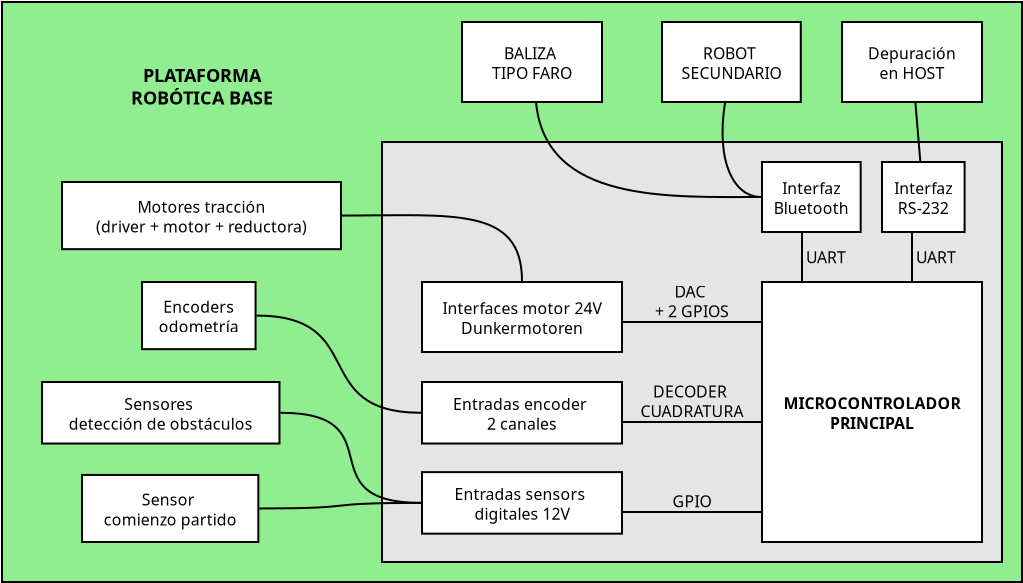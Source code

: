 <?xml version="1.0" encoding="UTF-8"?>
<dia:diagram xmlns:dia="http://www.lysator.liu.se/~alla/dia/">
  <dia:layer name="Fondo" visible="true" active="true">
    <dia:object type="Standard - Box" version="0" id="O0">
      <dia:attribute name="obj_pos">
        <dia:point val="-8,-24"/>
      </dia:attribute>
      <dia:attribute name="obj_bb">
        <dia:rectangle val="-8.05,-24.05;43.05,5.05"/>
      </dia:attribute>
      <dia:attribute name="elem_corner">
        <dia:point val="-8,-24"/>
      </dia:attribute>
      <dia:attribute name="elem_width">
        <dia:real val="51"/>
      </dia:attribute>
      <dia:attribute name="elem_height">
        <dia:real val="29"/>
      </dia:attribute>
      <dia:attribute name="border_width">
        <dia:real val="0.1"/>
      </dia:attribute>
      <dia:attribute name="inner_color">
        <dia:color val="#90ee90"/>
      </dia:attribute>
      <dia:attribute name="show_background">
        <dia:boolean val="true"/>
      </dia:attribute>
    </dia:object>
    <dia:object type="Standard - Box" version="0" id="O1">
      <dia:attribute name="obj_pos">
        <dia:point val="11,-17"/>
      </dia:attribute>
      <dia:attribute name="obj_bb">
        <dia:rectangle val="10.95,-17.05;42.05,4.05"/>
      </dia:attribute>
      <dia:attribute name="elem_corner">
        <dia:point val="11,-17"/>
      </dia:attribute>
      <dia:attribute name="elem_width">
        <dia:real val="31"/>
      </dia:attribute>
      <dia:attribute name="elem_height">
        <dia:real val="21"/>
      </dia:attribute>
      <dia:attribute name="border_width">
        <dia:real val="0.1"/>
      </dia:attribute>
      <dia:attribute name="inner_color">
        <dia:color val="#e5e5e5"/>
      </dia:attribute>
      <dia:attribute name="show_background">
        <dia:boolean val="true"/>
      </dia:attribute>
    </dia:object>
    <dia:object type="Standard - Text" version="1" id="O2">
      <dia:attribute name="obj_pos">
        <dia:point val="32,-11.25"/>
      </dia:attribute>
      <dia:attribute name="obj_bb">
        <dia:rectangle val="32,-11.711;34.343,-10.789"/>
      </dia:attribute>
      <dia:attribute name="text">
        <dia:composite type="text">
          <dia:attribute name="string">
            <dia:string># UART#</dia:string>
          </dia:attribute>
          <dia:attribute name="font">
            <dia:font family="sans" style="0" name="Helvetica"/>
          </dia:attribute>
          <dia:attribute name="height">
            <dia:real val="0.988"/>
          </dia:attribute>
          <dia:attribute name="pos">
            <dia:point val="32,-10.976"/>
          </dia:attribute>
          <dia:attribute name="color">
            <dia:color val="#000000"/>
          </dia:attribute>
          <dia:attribute name="alignment">
            <dia:enum val="0"/>
          </dia:attribute>
        </dia:composite>
      </dia:attribute>
      <dia:attribute name="valign">
        <dia:enum val="2"/>
      </dia:attribute>
      <dia:connections>
        <dia:connection handle="0" to="O4" connection="0"/>
      </dia:connections>
    </dia:object>
    <dia:object type="Standard - Text" version="1" id="O3">
      <dia:attribute name="obj_pos">
        <dia:point val="37.5,-11.25"/>
      </dia:attribute>
      <dia:attribute name="obj_bb">
        <dia:rectangle val="37.5,-11.711;39.843,-10.789"/>
      </dia:attribute>
      <dia:attribute name="text">
        <dia:composite type="text">
          <dia:attribute name="string">
            <dia:string># UART#</dia:string>
          </dia:attribute>
          <dia:attribute name="font">
            <dia:font family="sans" style="0" name="Helvetica"/>
          </dia:attribute>
          <dia:attribute name="height">
            <dia:real val="0.988"/>
          </dia:attribute>
          <dia:attribute name="pos">
            <dia:point val="37.5,-10.976"/>
          </dia:attribute>
          <dia:attribute name="color">
            <dia:color val="#000000"/>
          </dia:attribute>
          <dia:attribute name="alignment">
            <dia:enum val="0"/>
          </dia:attribute>
        </dia:composite>
      </dia:attribute>
      <dia:attribute name="valign">
        <dia:enum val="2"/>
      </dia:attribute>
      <dia:connections>
        <dia:connection handle="0" to="O5" connection="0"/>
      </dia:connections>
    </dia:object>
    <dia:object type="Standard - Line" version="0" id="O4">
      <dia:attribute name="obj_pos">
        <dia:point val="32,-12.5"/>
      </dia:attribute>
      <dia:attribute name="obj_bb">
        <dia:rectangle val="31.95,-12.55;32.05,-9.95"/>
      </dia:attribute>
      <dia:attribute name="conn_endpoints">
        <dia:point val="32,-12.5"/>
        <dia:point val="32,-10"/>
      </dia:attribute>
      <dia:attribute name="numcp">
        <dia:int val="1"/>
      </dia:attribute>
    </dia:object>
    <dia:object type="Standard - Line" version="0" id="O5">
      <dia:attribute name="obj_pos">
        <dia:point val="37.5,-12.5"/>
      </dia:attribute>
      <dia:attribute name="obj_bb">
        <dia:rectangle val="37.45,-12.55;37.55,-9.95"/>
      </dia:attribute>
      <dia:attribute name="conn_endpoints">
        <dia:point val="37.5,-12.5"/>
        <dia:point val="37.5,-10"/>
      </dia:attribute>
      <dia:attribute name="numcp">
        <dia:int val="1"/>
      </dia:attribute>
    </dia:object>
    <dia:object type="Standard - Text" version="1" id="O6">
      <dia:attribute name="obj_pos">
        <dia:point val="26.5,-8"/>
      </dia:attribute>
      <dia:attribute name="obj_bb">
        <dia:rectangle val="24.444,-9.91;28.556,-8"/>
      </dia:attribute>
      <dia:attribute name="text">
        <dia:composite type="text">
          <dia:attribute name="string">
            <dia:string>#DAC 
+ 2 GPIOS#</dia:string>
          </dia:attribute>
          <dia:attribute name="font">
            <dia:font family="sans" style="0" name="Helvetica"/>
          </dia:attribute>
          <dia:attribute name="height">
            <dia:real val="0.988"/>
          </dia:attribute>
          <dia:attribute name="pos">
            <dia:point val="26.5,-9.175"/>
          </dia:attribute>
          <dia:attribute name="color">
            <dia:color val="#000000"/>
          </dia:attribute>
          <dia:attribute name="alignment">
            <dia:enum val="1"/>
          </dia:attribute>
        </dia:composite>
      </dia:attribute>
      <dia:attribute name="valign">
        <dia:enum val="1"/>
      </dia:attribute>
      <dia:connections>
        <dia:connection handle="0" to="O17" connection="0"/>
      </dia:connections>
    </dia:object>
    <dia:object type="Standard - Line" version="0" id="O7">
      <dia:attribute name="obj_pos">
        <dia:point val="23,-3"/>
      </dia:attribute>
      <dia:attribute name="obj_bb">
        <dia:rectangle val="22.95,-3.05;30.05,-2.95"/>
      </dia:attribute>
      <dia:attribute name="conn_endpoints">
        <dia:point val="23,-3"/>
        <dia:point val="30,-3"/>
      </dia:attribute>
      <dia:attribute name="numcp">
        <dia:int val="1"/>
      </dia:attribute>
    </dia:object>
    <dia:object type="Standard - Text" version="1" id="O8">
      <dia:attribute name="obj_pos">
        <dia:point val="26.5,-3"/>
      </dia:attribute>
      <dia:attribute name="obj_bb">
        <dia:rectangle val="23.805,-4.91;29.195,-3"/>
      </dia:attribute>
      <dia:attribute name="text">
        <dia:composite type="text">
          <dia:attribute name="string">
            <dia:string>#DECODER 
CUADRATURA#</dia:string>
          </dia:attribute>
          <dia:attribute name="font">
            <dia:font family="sans" style="0" name="Helvetica"/>
          </dia:attribute>
          <dia:attribute name="height">
            <dia:real val="0.988"/>
          </dia:attribute>
          <dia:attribute name="pos">
            <dia:point val="26.5,-4.175"/>
          </dia:attribute>
          <dia:attribute name="color">
            <dia:color val="#000000"/>
          </dia:attribute>
          <dia:attribute name="alignment">
            <dia:enum val="1"/>
          </dia:attribute>
        </dia:composite>
      </dia:attribute>
      <dia:attribute name="valign">
        <dia:enum val="1"/>
      </dia:attribute>
      <dia:connections>
        <dia:connection handle="0" to="O7" connection="0"/>
      </dia:connections>
    </dia:object>
    <dia:object type="Flowchart - Box" version="0" id="O9">
      <dia:attribute name="obj_pos">
        <dia:point val="30,-10"/>
      </dia:attribute>
      <dia:attribute name="obj_bb">
        <dia:rectangle val="29.95,-10.05;41.05,3.05"/>
      </dia:attribute>
      <dia:attribute name="elem_corner">
        <dia:point val="30,-10"/>
      </dia:attribute>
      <dia:attribute name="elem_width">
        <dia:real val="11.0"/>
      </dia:attribute>
      <dia:attribute name="elem_height">
        <dia:real val="13"/>
      </dia:attribute>
      <dia:attribute name="border_width">
        <dia:real val="0.1"/>
      </dia:attribute>
      <dia:attribute name="show_background">
        <dia:boolean val="true"/>
      </dia:attribute>
      <dia:attribute name="padding">
        <dia:real val="0.5"/>
      </dia:attribute>
      <dia:attribute name="text">
        <dia:composite type="text">
          <dia:attribute name="string">
            <dia:string>#MICROCONTROLADOR
PRINCIPAL#</dia:string>
          </dia:attribute>
          <dia:attribute name="font">
            <dia:font family="sans" style="80" name="Helvetica-Bold"/>
          </dia:attribute>
          <dia:attribute name="height">
            <dia:real val="0.988"/>
          </dia:attribute>
          <dia:attribute name="pos">
            <dia:point val="35.5,-3.753"/>
          </dia:attribute>
          <dia:attribute name="color">
            <dia:color val="#000000"/>
          </dia:attribute>
          <dia:attribute name="alignment">
            <dia:enum val="1"/>
          </dia:attribute>
        </dia:composite>
      </dia:attribute>
    </dia:object>
    <dia:object type="Flowchart - Box" version="0" id="O10">
      <dia:attribute name="obj_pos">
        <dia:point val="36,-16"/>
      </dia:attribute>
      <dia:attribute name="obj_bb">
        <dia:rectangle val="35.95,-16.05;40.18,-12.45"/>
      </dia:attribute>
      <dia:attribute name="elem_corner">
        <dia:point val="36,-16"/>
      </dia:attribute>
      <dia:attribute name="elem_width">
        <dia:real val="4.13"/>
      </dia:attribute>
      <dia:attribute name="elem_height">
        <dia:real val="3.5"/>
      </dia:attribute>
      <dia:attribute name="show_background">
        <dia:boolean val="true"/>
      </dia:attribute>
      <dia:attribute name="padding">
        <dia:real val="0.5"/>
      </dia:attribute>
      <dia:attribute name="text">
        <dia:composite type="text">
          <dia:attribute name="string">
            <dia:string>#Interfaz
RS-232#</dia:string>
          </dia:attribute>
          <dia:attribute name="font">
            <dia:font family="sans" style="0" name="Helvetica"/>
          </dia:attribute>
          <dia:attribute name="height">
            <dia:real val="0.988"/>
          </dia:attribute>
          <dia:attribute name="pos">
            <dia:point val="38.065,-14.503"/>
          </dia:attribute>
          <dia:attribute name="color">
            <dia:color val="#000000"/>
          </dia:attribute>
          <dia:attribute name="alignment">
            <dia:enum val="1"/>
          </dia:attribute>
        </dia:composite>
      </dia:attribute>
    </dia:object>
    <dia:object type="Flowchart - Box" version="0" id="O11">
      <dia:attribute name="obj_pos">
        <dia:point val="30,-16"/>
      </dia:attribute>
      <dia:attribute name="obj_bb">
        <dia:rectangle val="29.95,-16.05;34.983,-12.45"/>
      </dia:attribute>
      <dia:attribute name="elem_corner">
        <dia:point val="30,-16"/>
      </dia:attribute>
      <dia:attribute name="elem_width">
        <dia:real val="4.933"/>
      </dia:attribute>
      <dia:attribute name="elem_height">
        <dia:real val="3.5"/>
      </dia:attribute>
      <dia:attribute name="show_background">
        <dia:boolean val="true"/>
      </dia:attribute>
      <dia:attribute name="padding">
        <dia:real val="0.5"/>
      </dia:attribute>
      <dia:attribute name="text">
        <dia:composite type="text">
          <dia:attribute name="string">
            <dia:string>#Interfaz
Bluetooth#</dia:string>
          </dia:attribute>
          <dia:attribute name="font">
            <dia:font family="sans" style="0" name="Helvetica"/>
          </dia:attribute>
          <dia:attribute name="height">
            <dia:real val="0.988"/>
          </dia:attribute>
          <dia:attribute name="pos">
            <dia:point val="32.466,-14.503"/>
          </dia:attribute>
          <dia:attribute name="color">
            <dia:color val="#000000"/>
          </dia:attribute>
          <dia:attribute name="alignment">
            <dia:enum val="1"/>
          </dia:attribute>
        </dia:composite>
      </dia:attribute>
    </dia:object>
    <dia:object type="Flowchart - Box" version="0" id="O12">
      <dia:attribute name="obj_pos">
        <dia:point val="-1,-10"/>
      </dia:attribute>
      <dia:attribute name="obj_bb">
        <dia:rectangle val="-1.05,-10.05;4.728,-6.592"/>
      </dia:attribute>
      <dia:attribute name="elem_corner">
        <dia:point val="-1,-10"/>
      </dia:attribute>
      <dia:attribute name="elem_width">
        <dia:real val="5.678"/>
      </dia:attribute>
      <dia:attribute name="elem_height">
        <dia:real val="3.358"/>
      </dia:attribute>
      <dia:attribute name="border_width">
        <dia:real val="0.1"/>
      </dia:attribute>
      <dia:attribute name="show_background">
        <dia:boolean val="true"/>
      </dia:attribute>
      <dia:attribute name="padding">
        <dia:real val="0.5"/>
      </dia:attribute>
      <dia:attribute name="text">
        <dia:composite type="text">
          <dia:attribute name="string">
            <dia:string>#Encoders
odometría#</dia:string>
          </dia:attribute>
          <dia:attribute name="font">
            <dia:font family="sans" style="0" name="Helvetica"/>
          </dia:attribute>
          <dia:attribute name="height">
            <dia:real val="0.988"/>
          </dia:attribute>
          <dia:attribute name="pos">
            <dia:point val="1.839,-8.574"/>
          </dia:attribute>
          <dia:attribute name="color">
            <dia:color val="#000000"/>
          </dia:attribute>
          <dia:attribute name="alignment">
            <dia:enum val="1"/>
          </dia:attribute>
        </dia:composite>
      </dia:attribute>
    </dia:object>
    <dia:object type="Flowchart - Box" version="0" id="O13">
      <dia:attribute name="obj_pos">
        <dia:point val="-4,-0.353"/>
      </dia:attribute>
      <dia:attribute name="obj_bb">
        <dia:rectangle val="-4.05,-0.403;4.867,3.05"/>
      </dia:attribute>
      <dia:attribute name="elem_corner">
        <dia:point val="-4,-0.353"/>
      </dia:attribute>
      <dia:attribute name="elem_width">
        <dia:real val="8.817"/>
      </dia:attribute>
      <dia:attribute name="elem_height">
        <dia:real val="3.353"/>
      </dia:attribute>
      <dia:attribute name="border_width">
        <dia:real val="0.1"/>
      </dia:attribute>
      <dia:attribute name="show_background">
        <dia:boolean val="true"/>
      </dia:attribute>
      <dia:attribute name="padding">
        <dia:real val="0.5"/>
      </dia:attribute>
      <dia:attribute name="text">
        <dia:composite type="text">
          <dia:attribute name="string">
            <dia:string>#Sensor 
comienzo partido#</dia:string>
          </dia:attribute>
          <dia:attribute name="font">
            <dia:font family="sans" style="0" name="Helvetica"/>
          </dia:attribute>
          <dia:attribute name="height">
            <dia:real val="0.988"/>
          </dia:attribute>
          <dia:attribute name="pos">
            <dia:point val="0.409,1.071"/>
          </dia:attribute>
          <dia:attribute name="color">
            <dia:color val="#000000"/>
          </dia:attribute>
          <dia:attribute name="alignment">
            <dia:enum val="1"/>
          </dia:attribute>
        </dia:composite>
      </dia:attribute>
    </dia:object>
    <dia:object type="Flowchart - Box" version="0" id="O14">
      <dia:attribute name="obj_pos">
        <dia:point val="15,-23"/>
      </dia:attribute>
      <dia:attribute name="obj_bb">
        <dia:rectangle val="14.95,-23.05;22.05,-18.95"/>
      </dia:attribute>
      <dia:attribute name="elem_corner">
        <dia:point val="15,-23"/>
      </dia:attribute>
      <dia:attribute name="elem_width">
        <dia:real val="7"/>
      </dia:attribute>
      <dia:attribute name="elem_height">
        <dia:real val="4"/>
      </dia:attribute>
      <dia:attribute name="border_width">
        <dia:real val="0.1"/>
      </dia:attribute>
      <dia:attribute name="show_background">
        <dia:boolean val="true"/>
      </dia:attribute>
      <dia:attribute name="padding">
        <dia:real val="0.5"/>
      </dia:attribute>
      <dia:attribute name="text">
        <dia:composite type="text">
          <dia:attribute name="string">
            <dia:string>#BALIZA 
TIPO FARO#</dia:string>
          </dia:attribute>
          <dia:attribute name="font">
            <dia:font family="sans" style="0" name="Helvetica"/>
          </dia:attribute>
          <dia:attribute name="height">
            <dia:real val="0.988"/>
          </dia:attribute>
          <dia:attribute name="pos">
            <dia:point val="18.5,-21.253"/>
          </dia:attribute>
          <dia:attribute name="color">
            <dia:color val="#000000"/>
          </dia:attribute>
          <dia:attribute name="alignment">
            <dia:enum val="1"/>
          </dia:attribute>
        </dia:composite>
      </dia:attribute>
    </dia:object>
    <dia:object type="Flowchart - Box" version="0" id="O15">
      <dia:attribute name="obj_pos">
        <dia:point val="25,-23"/>
      </dia:attribute>
      <dia:attribute name="obj_bb">
        <dia:rectangle val="24.95,-23.05;31.988,-18.95"/>
      </dia:attribute>
      <dia:attribute name="elem_corner">
        <dia:point val="25,-23"/>
      </dia:attribute>
      <dia:attribute name="elem_width">
        <dia:real val="6.938"/>
      </dia:attribute>
      <dia:attribute name="elem_height">
        <dia:real val="4"/>
      </dia:attribute>
      <dia:attribute name="border_width">
        <dia:real val="0.1"/>
      </dia:attribute>
      <dia:attribute name="show_background">
        <dia:boolean val="true"/>
      </dia:attribute>
      <dia:attribute name="padding">
        <dia:real val="0.5"/>
      </dia:attribute>
      <dia:attribute name="text">
        <dia:composite type="text">
          <dia:attribute name="string">
            <dia:string>#ROBOT 
SECUNDARIO#</dia:string>
          </dia:attribute>
          <dia:attribute name="font">
            <dia:font family="sans" style="0" name="Helvetica"/>
          </dia:attribute>
          <dia:attribute name="height">
            <dia:real val="0.988"/>
          </dia:attribute>
          <dia:attribute name="pos">
            <dia:point val="28.469,-21.253"/>
          </dia:attribute>
          <dia:attribute name="color">
            <dia:color val="#000000"/>
          </dia:attribute>
          <dia:attribute name="alignment">
            <dia:enum val="1"/>
          </dia:attribute>
        </dia:composite>
      </dia:attribute>
    </dia:object>
    <dia:object type="Flowchart - Box" version="0" id="O16">
      <dia:attribute name="obj_pos">
        <dia:point val="34,-23"/>
      </dia:attribute>
      <dia:attribute name="obj_bb">
        <dia:rectangle val="33.95,-23.05;41.05,-18.95"/>
      </dia:attribute>
      <dia:attribute name="elem_corner">
        <dia:point val="34,-23"/>
      </dia:attribute>
      <dia:attribute name="elem_width">
        <dia:real val="7"/>
      </dia:attribute>
      <dia:attribute name="elem_height">
        <dia:real val="4"/>
      </dia:attribute>
      <dia:attribute name="border_width">
        <dia:real val="0.1"/>
      </dia:attribute>
      <dia:attribute name="show_background">
        <dia:boolean val="true"/>
      </dia:attribute>
      <dia:attribute name="padding">
        <dia:real val="0.5"/>
      </dia:attribute>
      <dia:attribute name="text">
        <dia:composite type="text">
          <dia:attribute name="string">
            <dia:string>#Depuración
en HOST#</dia:string>
          </dia:attribute>
          <dia:attribute name="font">
            <dia:font family="sans" style="0" name="Helvetica"/>
          </dia:attribute>
          <dia:attribute name="height">
            <dia:real val="0.988"/>
          </dia:attribute>
          <dia:attribute name="pos">
            <dia:point val="37.5,-21.253"/>
          </dia:attribute>
          <dia:attribute name="color">
            <dia:color val="#000000"/>
          </dia:attribute>
          <dia:attribute name="alignment">
            <dia:enum val="1"/>
          </dia:attribute>
        </dia:composite>
      </dia:attribute>
    </dia:object>
    <dia:object type="Standard - Line" version="0" id="O17">
      <dia:attribute name="obj_pos">
        <dia:point val="23,-8"/>
      </dia:attribute>
      <dia:attribute name="obj_bb">
        <dia:rectangle val="22.95,-8.05;30.05,-7.95"/>
      </dia:attribute>
      <dia:attribute name="conn_endpoints">
        <dia:point val="23,-8"/>
        <dia:point val="30,-8"/>
      </dia:attribute>
      <dia:attribute name="numcp">
        <dia:int val="1"/>
      </dia:attribute>
    </dia:object>
    <dia:object type="Standard - Line" version="0" id="O18">
      <dia:attribute name="obj_pos">
        <dia:point val="38.065,-14.25"/>
      </dia:attribute>
      <dia:attribute name="obj_bb">
        <dia:rectangle val="38.065,-14.25;38.065,-14.25"/>
      </dia:attribute>
      <dia:attribute name="conn_endpoints">
        <dia:point val="38.065,-14.25"/>
        <dia:point val="38.065,-14.25"/>
      </dia:attribute>
      <dia:attribute name="numcp">
        <dia:int val="1"/>
      </dia:attribute>
      <dia:connections>
        <dia:connection handle="0" to="O10" connection="16"/>
        <dia:connection handle="1" to="O10" connection="16"/>
      </dia:connections>
    </dia:object>
    <dia:object type="Flowchart - Box" version="0" id="O19">
      <dia:attribute name="obj_pos">
        <dia:point val="13,-10"/>
      </dia:attribute>
      <dia:attribute name="obj_bb">
        <dia:rectangle val="12.95,-10.05;23.05,-6.45"/>
      </dia:attribute>
      <dia:attribute name="elem_corner">
        <dia:point val="13,-10"/>
      </dia:attribute>
      <dia:attribute name="elem_width">
        <dia:real val="10"/>
      </dia:attribute>
      <dia:attribute name="elem_height">
        <dia:real val="3.5"/>
      </dia:attribute>
      <dia:attribute name="show_background">
        <dia:boolean val="true"/>
      </dia:attribute>
      <dia:attribute name="padding">
        <dia:real val="0.5"/>
      </dia:attribute>
      <dia:attribute name="text">
        <dia:composite type="text">
          <dia:attribute name="string">
            <dia:string>#Interfaces motor 24V
Dunkermotoren#</dia:string>
          </dia:attribute>
          <dia:attribute name="font">
            <dia:font family="sans" style="0" name="Helvetica"/>
          </dia:attribute>
          <dia:attribute name="height">
            <dia:real val="0.988"/>
          </dia:attribute>
          <dia:attribute name="pos">
            <dia:point val="18,-8.503"/>
          </dia:attribute>
          <dia:attribute name="color">
            <dia:color val="#000000"/>
          </dia:attribute>
          <dia:attribute name="alignment">
            <dia:enum val="1"/>
          </dia:attribute>
        </dia:composite>
      </dia:attribute>
    </dia:object>
    <dia:object type="Flowchart - Box" version="0" id="O20">
      <dia:attribute name="obj_pos">
        <dia:point val="13,-5"/>
      </dia:attribute>
      <dia:attribute name="obj_bb">
        <dia:rectangle val="12.95,-5.05;23.05,-1.874"/>
      </dia:attribute>
      <dia:attribute name="elem_corner">
        <dia:point val="13,-5"/>
      </dia:attribute>
      <dia:attribute name="elem_width">
        <dia:real val="10"/>
      </dia:attribute>
      <dia:attribute name="elem_height">
        <dia:real val="3.076"/>
      </dia:attribute>
      <dia:attribute name="show_background">
        <dia:boolean val="true"/>
      </dia:attribute>
      <dia:attribute name="padding">
        <dia:real val="0.5"/>
      </dia:attribute>
      <dia:attribute name="text">
        <dia:composite type="text">
          <dia:attribute name="string">
            <dia:string>#Entradas encoder 
2 canales#</dia:string>
          </dia:attribute>
          <dia:attribute name="font">
            <dia:font family="sans" style="0" name="Helvetica"/>
          </dia:attribute>
          <dia:attribute name="height">
            <dia:real val="0.988"/>
          </dia:attribute>
          <dia:attribute name="pos">
            <dia:point val="18,-3.715"/>
          </dia:attribute>
          <dia:attribute name="color">
            <dia:color val="#000000"/>
          </dia:attribute>
          <dia:attribute name="alignment">
            <dia:enum val="1"/>
          </dia:attribute>
        </dia:composite>
      </dia:attribute>
    </dia:object>
    <dia:object type="Flowchart - Box" version="0" id="O21">
      <dia:attribute name="obj_pos">
        <dia:point val="13,-0.494"/>
      </dia:attribute>
      <dia:attribute name="obj_bb">
        <dia:rectangle val="12.95,-0.544;23.05,2.632"/>
      </dia:attribute>
      <dia:attribute name="elem_corner">
        <dia:point val="13,-0.494"/>
      </dia:attribute>
      <dia:attribute name="elem_width">
        <dia:real val="10"/>
      </dia:attribute>
      <dia:attribute name="elem_height">
        <dia:real val="3.076"/>
      </dia:attribute>
      <dia:attribute name="border_width">
        <dia:real val="0.1"/>
      </dia:attribute>
      <dia:attribute name="show_background">
        <dia:boolean val="true"/>
      </dia:attribute>
      <dia:attribute name="padding">
        <dia:real val="0.5"/>
      </dia:attribute>
      <dia:attribute name="text">
        <dia:composite type="text">
          <dia:attribute name="string">
            <dia:string>#Entradas sensors 
digitales 12V#</dia:string>
          </dia:attribute>
          <dia:attribute name="font">
            <dia:font family="sans" style="0" name="Helvetica"/>
          </dia:attribute>
          <dia:attribute name="height">
            <dia:real val="0.988"/>
          </dia:attribute>
          <dia:attribute name="pos">
            <dia:point val="18,0.791"/>
          </dia:attribute>
          <dia:attribute name="color">
            <dia:color val="#000000"/>
          </dia:attribute>
          <dia:attribute name="alignment">
            <dia:enum val="1"/>
          </dia:attribute>
        </dia:composite>
      </dia:attribute>
    </dia:object>
    <dia:object type="Flowchart - Box" version="0" id="O22">
      <dia:attribute name="obj_pos">
        <dia:point val="-5,-15"/>
      </dia:attribute>
      <dia:attribute name="obj_bb">
        <dia:rectangle val="-5.05,-15.05;8.998,-11.592"/>
      </dia:attribute>
      <dia:attribute name="elem_corner">
        <dia:point val="-5,-15"/>
      </dia:attribute>
      <dia:attribute name="elem_width">
        <dia:real val="13.948"/>
      </dia:attribute>
      <dia:attribute name="elem_height">
        <dia:real val="3.358"/>
      </dia:attribute>
      <dia:attribute name="border_width">
        <dia:real val="0.1"/>
      </dia:attribute>
      <dia:attribute name="show_background">
        <dia:boolean val="true"/>
      </dia:attribute>
      <dia:attribute name="padding">
        <dia:real val="0.5"/>
      </dia:attribute>
      <dia:attribute name="text">
        <dia:composite type="text">
          <dia:attribute name="string">
            <dia:string>#Motores tracción
(driver + motor + reductora)#</dia:string>
          </dia:attribute>
          <dia:attribute name="font">
            <dia:font family="sans" style="0" name="Helvetica"/>
          </dia:attribute>
          <dia:attribute name="height">
            <dia:real val="0.988"/>
          </dia:attribute>
          <dia:attribute name="pos">
            <dia:point val="1.974,-13.574"/>
          </dia:attribute>
          <dia:attribute name="color">
            <dia:color val="#000000"/>
          </dia:attribute>
          <dia:attribute name="alignment">
            <dia:enum val="1"/>
          </dia:attribute>
        </dia:composite>
      </dia:attribute>
    </dia:object>
    <dia:object type="Standard - Text" version="1" id="O23">
      <dia:attribute name="obj_pos">
        <dia:point val="26.5,1.5"/>
      </dia:attribute>
      <dia:attribute name="obj_bb">
        <dia:rectangle val="25.527,0.578;27.473,1.5"/>
      </dia:attribute>
      <dia:attribute name="text">
        <dia:composite type="text">
          <dia:attribute name="string">
            <dia:string>#GPIO#</dia:string>
          </dia:attribute>
          <dia:attribute name="font">
            <dia:font family="sans" style="0" name="Helvetica"/>
          </dia:attribute>
          <dia:attribute name="height">
            <dia:real val="0.988"/>
          </dia:attribute>
          <dia:attribute name="pos">
            <dia:point val="26.5,1.312"/>
          </dia:attribute>
          <dia:attribute name="color">
            <dia:color val="#000000"/>
          </dia:attribute>
          <dia:attribute name="alignment">
            <dia:enum val="1"/>
          </dia:attribute>
        </dia:composite>
      </dia:attribute>
      <dia:attribute name="valign">
        <dia:enum val="1"/>
      </dia:attribute>
      <dia:connections>
        <dia:connection handle="0" to="O24" connection="0"/>
      </dia:connections>
    </dia:object>
    <dia:object type="Standard - Line" version="0" id="O24">
      <dia:attribute name="obj_pos">
        <dia:point val="23,1.5"/>
      </dia:attribute>
      <dia:attribute name="obj_bb">
        <dia:rectangle val="22.95,1.45;30.05,1.55"/>
      </dia:attribute>
      <dia:attribute name="conn_endpoints">
        <dia:point val="23,1.5"/>
        <dia:point val="30,1.5"/>
      </dia:attribute>
      <dia:attribute name="numcp">
        <dia:int val="1"/>
      </dia:attribute>
    </dia:object>
    <dia:object type="Standard - Text" version="1" id="O25">
      <dia:attribute name="obj_pos">
        <dia:point val="41,36"/>
      </dia:attribute>
      <dia:attribute name="obj_bb">
        <dia:rectangle val="41,35.405;41,36.153"/>
      </dia:attribute>
      <dia:attribute name="text">
        <dia:composite type="text">
          <dia:attribute name="string">
            <dia:string>##</dia:string>
          </dia:attribute>
          <dia:attribute name="font">
            <dia:font family="sans" style="0" name="Helvetica"/>
          </dia:attribute>
          <dia:attribute name="height">
            <dia:real val="0.8"/>
          </dia:attribute>
          <dia:attribute name="pos">
            <dia:point val="41,36"/>
          </dia:attribute>
          <dia:attribute name="color">
            <dia:color val="#000000"/>
          </dia:attribute>
          <dia:attribute name="alignment">
            <dia:enum val="0"/>
          </dia:attribute>
        </dia:composite>
      </dia:attribute>
      <dia:attribute name="valign">
        <dia:enum val="3"/>
      </dia:attribute>
    </dia:object>
    <dia:object type="Flowchart - Box" version="0" id="O26">
      <dia:attribute name="obj_pos">
        <dia:point val="-6,-5"/>
      </dia:attribute>
      <dia:attribute name="obj_bb">
        <dia:rectangle val="-6.05,-5.05;5.923,-1.874"/>
      </dia:attribute>
      <dia:attribute name="elem_corner">
        <dia:point val="-6,-5"/>
      </dia:attribute>
      <dia:attribute name="elem_width">
        <dia:real val="11.873"/>
      </dia:attribute>
      <dia:attribute name="elem_height">
        <dia:real val="3.076"/>
      </dia:attribute>
      <dia:attribute name="border_width">
        <dia:real val="0.1"/>
      </dia:attribute>
      <dia:attribute name="show_background">
        <dia:boolean val="true"/>
      </dia:attribute>
      <dia:attribute name="padding">
        <dia:real val="0.5"/>
      </dia:attribute>
      <dia:attribute name="text">
        <dia:composite type="text">
          <dia:attribute name="string">
            <dia:string>#Sensores 
detección de obstáculos#</dia:string>
          </dia:attribute>
          <dia:attribute name="font">
            <dia:font family="sans" style="0" name="Helvetica"/>
          </dia:attribute>
          <dia:attribute name="height">
            <dia:real val="0.988"/>
          </dia:attribute>
          <dia:attribute name="pos">
            <dia:point val="-0.064,-3.715"/>
          </dia:attribute>
          <dia:attribute name="color">
            <dia:color val="#000000"/>
          </dia:attribute>
          <dia:attribute name="alignment">
            <dia:enum val="1"/>
          </dia:attribute>
        </dia:composite>
      </dia:attribute>
    </dia:object>
    <dia:object type="Standard - Text" version="1" id="O27">
      <dia:attribute name="obj_pos">
        <dia:point val="2,-20"/>
      </dia:attribute>
      <dia:attribute name="obj_bb">
        <dia:rectangle val="-2.1,-20.84;6.1,-18.656"/>
      </dia:attribute>
      <dia:attribute name="text">
        <dia:composite type="text">
          <dia:attribute name="string">
            <dia:string>#PLATAFORMA
ROBÓTICA BASE#</dia:string>
          </dia:attribute>
          <dia:attribute name="font">
            <dia:font family="sans" style="80" name="Helvetica-Bold"/>
          </dia:attribute>
          <dia:attribute name="height">
            <dia:real val="1.129"/>
          </dia:attribute>
          <dia:attribute name="pos">
            <dia:point val="2,-20"/>
          </dia:attribute>
          <dia:attribute name="color">
            <dia:color val="#000000"/>
          </dia:attribute>
          <dia:attribute name="alignment">
            <dia:enum val="1"/>
          </dia:attribute>
        </dia:composite>
      </dia:attribute>
      <dia:attribute name="valign">
        <dia:enum val="3"/>
      </dia:attribute>
    </dia:object>
    <dia:object type="Standard - BezierLine" version="0" id="O28">
      <dia:attribute name="obj_pos">
        <dia:point val="18,1.044"/>
      </dia:attribute>
      <dia:attribute name="obj_bb">
        <dia:rectangle val="4.818,0.994;13.0,1.374"/>
      </dia:attribute>
      <dia:attribute name="bez_points">
        <dia:point val="18,1.044"/>
        <dia:point val="12.492,1.044"/>
        <dia:point val="5.917,1.324"/>
        <dia:point val="0.409,1.324"/>
      </dia:attribute>
      <dia:attribute name="corner_types">
        <dia:enum val="0"/>
        <dia:enum val="0"/>
      </dia:attribute>
      <dia:connections>
        <dia:connection handle="0" to="O21" connection="16"/>
        <dia:connection handle="3" to="O13" connection="16"/>
      </dia:connections>
    </dia:object>
    <dia:object type="Standard - BezierLine" version="0" id="O29">
      <dia:attribute name="obj_pos">
        <dia:point val="18,-8.25"/>
      </dia:attribute>
      <dia:attribute name="obj_bb">
        <dia:rectangle val="8.946,-13.391;18.05,-10.0"/>
      </dia:attribute>
      <dia:attribute name="bez_points">
        <dia:point val="18,-8.25"/>
        <dia:point val="18,-12"/>
        <dia:point val="7.524,-13.321"/>
        <dia:point val="1.974,-13.321"/>
      </dia:attribute>
      <dia:attribute name="corner_types">
        <dia:enum val="0"/>
        <dia:enum val="0"/>
      </dia:attribute>
      <dia:connections>
        <dia:connection handle="0" to="O19" connection="16"/>
        <dia:connection handle="3" to="O22" connection="16"/>
      </dia:connections>
    </dia:object>
    <dia:object type="Standard - BezierLine" version="0" id="O30">
      <dia:attribute name="obj_pos">
        <dia:point val="18,-3.462"/>
      </dia:attribute>
      <dia:attribute name="obj_bb">
        <dia:rectangle val="4.677,-8.371;13.0,-3.412"/>
      </dia:attribute>
      <dia:attribute name="bez_points">
        <dia:point val="18,-3.462"/>
        <dia:point val="12.303,-3.462"/>
        <dia:point val="7.536,-8.321"/>
        <dia:point val="1.839,-8.321"/>
      </dia:attribute>
      <dia:attribute name="corner_types">
        <dia:enum val="0"/>
        <dia:enum val="0"/>
      </dia:attribute>
      <dia:connections>
        <dia:connection handle="0" to="O20" connection="16"/>
        <dia:connection handle="3" to="O12" connection="16"/>
      </dia:connections>
    </dia:object>
    <dia:object type="Standard - BezierLine" version="0" id="O31">
      <dia:attribute name="obj_pos">
        <dia:point val="-0.064,-3.462"/>
      </dia:attribute>
      <dia:attribute name="obj_bb">
        <dia:rectangle val="5.873,-3.512;13.0,1.094"/>
      </dia:attribute>
      <dia:attribute name="bez_points">
        <dia:point val="-0.064,-3.462"/>
        <dia:point val="5.799,-3.462"/>
        <dia:point val="12.138,1.044"/>
        <dia:point val="18,1.044"/>
      </dia:attribute>
      <dia:attribute name="corner_types">
        <dia:enum val="0"/>
        <dia:enum val="0"/>
      </dia:attribute>
      <dia:connections>
        <dia:connection handle="0" to="O26" connection="16"/>
        <dia:connection handle="3" to="O21" connection="16"/>
      </dia:connections>
    </dia:object>
    <dia:object type="Standard - BezierLine" version="0" id="O32">
      <dia:attribute name="obj_pos">
        <dia:point val="32.466,-14.25"/>
      </dia:attribute>
      <dia:attribute name="obj_bb">
        <dia:rectangle val="27.977,-19.007;30.002,-14.2"/>
      </dia:attribute>
      <dia:attribute name="bez_points">
        <dia:point val="32.466,-14.25"/>
        <dia:point val="31.139,-14.25"/>
        <dia:point val="28,-18"/>
        <dia:point val="28.469,-21"/>
      </dia:attribute>
      <dia:attribute name="corner_types">
        <dia:enum val="0"/>
        <dia:enum val="0"/>
      </dia:attribute>
      <dia:connections>
        <dia:connection handle="0" to="O11" connection="16"/>
        <dia:connection handle="3" to="O15" connection="16"/>
      </dia:connections>
    </dia:object>
    <dia:object type="Standard - BezierLine" version="0" id="O33">
      <dia:attribute name="obj_pos">
        <dia:point val="32.466,-14.25"/>
      </dia:attribute>
      <dia:attribute name="obj_bb">
        <dia:rectangle val="18.65,-19.004;30.001,-14.197"/>
      </dia:attribute>
      <dia:attribute name="bez_points">
        <dia:point val="32.466,-14.25"/>
        <dia:point val="27.829,-14.25"/>
        <dia:point val="19,-16"/>
        <dia:point val="18.5,-21"/>
      </dia:attribute>
      <dia:attribute name="corner_types">
        <dia:enum val="0"/>
        <dia:enum val="0"/>
      </dia:attribute>
      <dia:connections>
        <dia:connection handle="0" to="O11" connection="16"/>
        <dia:connection handle="3" to="O14" connection="16"/>
      </dia:connections>
    </dia:object>
    <dia:object type="Standard - Line" version="0" id="O34">
      <dia:attribute name="obj_pos">
        <dia:point val="37.914,-16.05"/>
      </dia:attribute>
      <dia:attribute name="obj_bb">
        <dia:rectangle val="37.617,-19.007;37.968,-15.996"/>
      </dia:attribute>
      <dia:attribute name="conn_endpoints">
        <dia:point val="37.914,-16.05"/>
        <dia:point val="37.671,-18.953"/>
      </dia:attribute>
      <dia:attribute name="numcp">
        <dia:int val="1"/>
      </dia:attribute>
      <dia:connections>
        <dia:connection handle="0" to="O10" connection="16"/>
        <dia:connection handle="1" to="O16" connection="16"/>
      </dia:connections>
    </dia:object>
  </dia:layer>
</dia:diagram>
